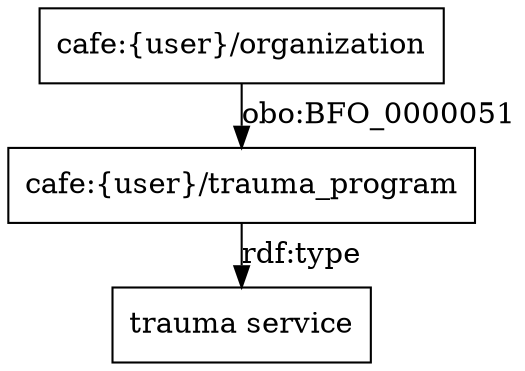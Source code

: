 digraph g { node [shape=rectangle];
graph [splines=true, nodesep=.5, ranksep=0, overlap=false];
"cafe:{user}/organization" -> "cafe:{user}/trauma_program" [label="obo:BFO_0000051"]
"cafe:{user}/trauma_program" -> "trauma service" [label="rdf:type"]
}
